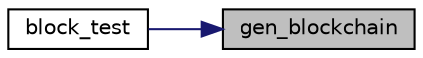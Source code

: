 digraph "gen_blockchain"
{
 // LATEX_PDF_SIZE
  edge [fontname="Helvetica",fontsize="10",labelfontname="Helvetica",labelfontsize="10"];
  node [fontname="Helvetica",fontsize="10",shape=record];
  rankdir="RL";
  Node1 [label="gen_blockchain",height=0.2,width=0.4,color="black", fillcolor="grey75", style="filled", fontcolor="black",tooltip=" "];
  Node1 -> Node2 [dir="back",color="midnightblue",fontsize="10",style="solid",fontname="Helvetica"];
  Node2 [label="block_test",height=0.2,width=0.4,color="black", fillcolor="white", style="filled",URL="$block__test_8c.html#ad83790a3d08aff3d0de25b9a76e474c4",tooltip=" "];
}
